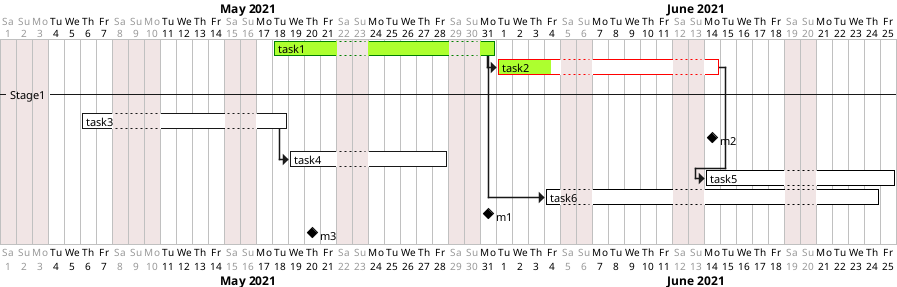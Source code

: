 @startgantt

Project starts 2021-05-01

projectscale daily

Saturday are closed
Sunday are closed
2021-05-03 is closed
2021-05-10 is closed

[task1] as [t1] lasts 10 days and starts 2021-05-18
[task2] as [t2] lasts 10 days and starts at [t1]'s end

-- Stage1 --

[task3] as [t3] starts 2021-05-06 and ends 2021-05-18 
[m2] happens after [t2]'s end
[m2] happens after [t3]'s end
[task4] as [t4] lasts 8 days and starts at [t3]'s end
[task5] as [t5] lasts 10 days and starts 3 days before [t2]'s end
[task6] as [t6] lasts 15 days and starts 3 days after [t1]'s end

[t1] is 100% completed
[t2] is 34% completed
[t3] is 0% completed
[t4] is 0% completed
[t5] is 0% completed
[t6] is 0% completed

[t1] is colored in GreenYellow/Green
[t2] is colored in GreenYellow/Red
[t5] is colored in Gold/Black
[t6] is colored in Green/Black

[m1] happens after [t1]'s end
[m3] happens 2021-05-20

@endgantt